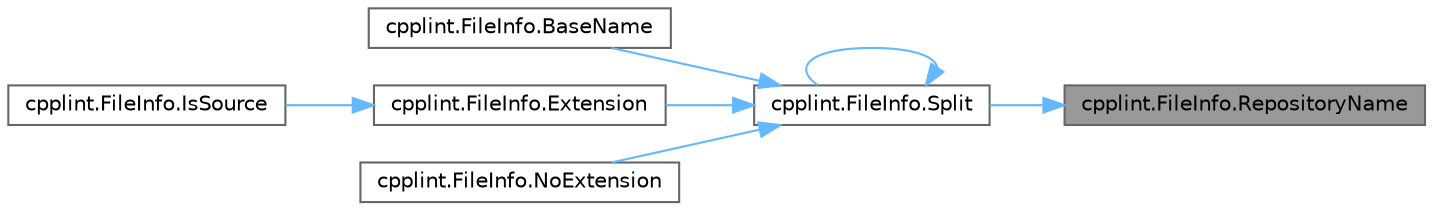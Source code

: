digraph "cpplint.FileInfo.RepositoryName"
{
 // LATEX_PDF_SIZE
  bgcolor="transparent";
  edge [fontname=Helvetica,fontsize=10,labelfontname=Helvetica,labelfontsize=10];
  node [fontname=Helvetica,fontsize=10,shape=box,height=0.2,width=0.4];
  rankdir="RL";
  Node1 [id="Node000001",label="cpplint.FileInfo.RepositoryName",height=0.2,width=0.4,color="gray40", fillcolor="grey60", style="filled", fontcolor="black",tooltip=" "];
  Node1 -> Node2 [id="edge1_Node000001_Node000002",dir="back",color="steelblue1",style="solid",tooltip=" "];
  Node2 [id="Node000002",label="cpplint.FileInfo.Split",height=0.2,width=0.4,color="grey40", fillcolor="white", style="filled",URL="$classcpplint_1_1_file_info.html#a5e303a91249d059740177b183888e89a",tooltip=" "];
  Node2 -> Node3 [id="edge2_Node000002_Node000003",dir="back",color="steelblue1",style="solid",tooltip=" "];
  Node3 [id="Node000003",label="cpplint.FileInfo.BaseName",height=0.2,width=0.4,color="grey40", fillcolor="white", style="filled",URL="$classcpplint_1_1_file_info.html#a53c9c65b587cd00d861147a1045c1d02",tooltip=" "];
  Node2 -> Node4 [id="edge3_Node000002_Node000004",dir="back",color="steelblue1",style="solid",tooltip=" "];
  Node4 [id="Node000004",label="cpplint.FileInfo.Extension",height=0.2,width=0.4,color="grey40", fillcolor="white", style="filled",URL="$classcpplint_1_1_file_info.html#a3f914f9343ddc32a191e4755417b1d12",tooltip=" "];
  Node4 -> Node5 [id="edge4_Node000004_Node000005",dir="back",color="steelblue1",style="solid",tooltip=" "];
  Node5 [id="Node000005",label="cpplint.FileInfo.IsSource",height=0.2,width=0.4,color="grey40", fillcolor="white", style="filled",URL="$classcpplint_1_1_file_info.html#ae288e2bd0b20855787597e3491168071",tooltip=" "];
  Node2 -> Node6 [id="edge5_Node000002_Node000006",dir="back",color="steelblue1",style="solid",tooltip=" "];
  Node6 [id="Node000006",label="cpplint.FileInfo.NoExtension",height=0.2,width=0.4,color="grey40", fillcolor="white", style="filled",URL="$classcpplint_1_1_file_info.html#a6463961c468cbc54f7f8551b96ac531f",tooltip=" "];
  Node2 -> Node2 [id="edge6_Node000002_Node000002",dir="back",color="steelblue1",style="solid",tooltip=" "];
}
